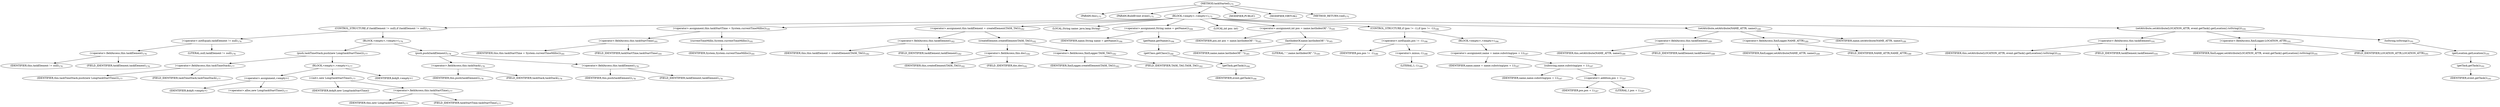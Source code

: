 digraph "taskStarted" {  
"419" [label = <(METHOD,taskStarted)<SUB>175</SUB>> ]
"420" [label = <(PARAM,this)<SUB>175</SUB>> ]
"421" [label = <(PARAM,BuildEvent event)<SUB>175</SUB>> ]
"422" [label = <(BLOCK,&lt;empty&gt;,&lt;empty&gt;)<SUB>175</SUB>> ]
"423" [label = <(CONTROL_STRUCTURE,if (taskElement != null),if (taskElement != null))<SUB>176</SUB>> ]
"424" [label = <(&lt;operator&gt;.notEquals,taskElement != null)<SUB>176</SUB>> ]
"425" [label = <(&lt;operator&gt;.fieldAccess,this.taskElement)<SUB>176</SUB>> ]
"426" [label = <(IDENTIFIER,this,taskElement != null)<SUB>176</SUB>> ]
"427" [label = <(FIELD_IDENTIFIER,taskElement,taskElement)<SUB>176</SUB>> ]
"428" [label = <(LITERAL,null,taskElement != null)<SUB>176</SUB>> ]
"429" [label = <(BLOCK,&lt;empty&gt;,&lt;empty&gt;)<SUB>176</SUB>> ]
"430" [label = <(push,taskTimeStack.push(new Long(taskStartTime)))<SUB>177</SUB>> ]
"431" [label = <(&lt;operator&gt;.fieldAccess,this.taskTimeStack)<SUB>177</SUB>> ]
"432" [label = <(IDENTIFIER,this,taskTimeStack.push(new Long(taskStartTime)))<SUB>177</SUB>> ]
"433" [label = <(FIELD_IDENTIFIER,taskTimeStack,taskTimeStack)<SUB>177</SUB>> ]
"434" [label = <(BLOCK,&lt;empty&gt;,&lt;empty&gt;)<SUB>177</SUB>> ]
"435" [label = <(&lt;operator&gt;.assignment,&lt;empty&gt;)> ]
"436" [label = <(IDENTIFIER,$obj9,&lt;empty&gt;)> ]
"437" [label = <(&lt;operator&gt;.alloc,new Long(taskStartTime))<SUB>177</SUB>> ]
"438" [label = <(&lt;init&gt;,new Long(taskStartTime))<SUB>177</SUB>> ]
"439" [label = <(IDENTIFIER,$obj9,new Long(taskStartTime))> ]
"440" [label = <(&lt;operator&gt;.fieldAccess,this.taskStartTime)<SUB>177</SUB>> ]
"441" [label = <(IDENTIFIER,this,new Long(taskStartTime))<SUB>177</SUB>> ]
"442" [label = <(FIELD_IDENTIFIER,taskStartTime,taskStartTime)<SUB>177</SUB>> ]
"443" [label = <(IDENTIFIER,$obj9,&lt;empty&gt;)> ]
"444" [label = <(push,push(taskElement))<SUB>178</SUB>> ]
"445" [label = <(&lt;operator&gt;.fieldAccess,this.taskStack)<SUB>178</SUB>> ]
"446" [label = <(IDENTIFIER,this,push(taskElement))<SUB>178</SUB>> ]
"447" [label = <(FIELD_IDENTIFIER,taskStack,taskStack)<SUB>178</SUB>> ]
"448" [label = <(&lt;operator&gt;.fieldAccess,this.taskElement)<SUB>178</SUB>> ]
"449" [label = <(IDENTIFIER,this,push(taskElement))<SUB>178</SUB>> ]
"450" [label = <(FIELD_IDENTIFIER,taskElement,taskElement)<SUB>178</SUB>> ]
"451" [label = <(&lt;operator&gt;.assignment,this.taskStartTime = System.currentTimeMillis())<SUB>181</SUB>> ]
"452" [label = <(&lt;operator&gt;.fieldAccess,this.taskStartTime)<SUB>181</SUB>> ]
"453" [label = <(IDENTIFIER,this,this.taskStartTime = System.currentTimeMillis())<SUB>181</SUB>> ]
"454" [label = <(FIELD_IDENTIFIER,taskStartTime,taskStartTime)<SUB>181</SUB>> ]
"455" [label = <(currentTimeMillis,System.currentTimeMillis())<SUB>181</SUB>> ]
"456" [label = <(IDENTIFIER,System,System.currentTimeMillis())<SUB>181</SUB>> ]
"457" [label = <(&lt;operator&gt;.assignment,this.taskElement = createElement(TASK_TAG))<SUB>182</SUB>> ]
"458" [label = <(&lt;operator&gt;.fieldAccess,this.taskElement)<SUB>182</SUB>> ]
"459" [label = <(IDENTIFIER,this,this.taskElement = createElement(TASK_TAG))<SUB>182</SUB>> ]
"460" [label = <(FIELD_IDENTIFIER,taskElement,taskElement)<SUB>182</SUB>> ]
"461" [label = <(createElement,createElement(TASK_TAG))<SUB>182</SUB>> ]
"462" [label = <(&lt;operator&gt;.fieldAccess,this.doc)<SUB>182</SUB>> ]
"463" [label = <(IDENTIFIER,this,createElement(TASK_TAG))<SUB>182</SUB>> ]
"464" [label = <(FIELD_IDENTIFIER,doc,doc)<SUB>182</SUB>> ]
"465" [label = <(&lt;operator&gt;.fieldAccess,XmlLogger.TASK_TAG)<SUB>182</SUB>> ]
"466" [label = <(IDENTIFIER,XmlLogger,createElement(TASK_TAG))<SUB>182</SUB>> ]
"467" [label = <(FIELD_IDENTIFIER,TASK_TAG,TASK_TAG)<SUB>182</SUB>> ]
"468" [label = <(LOCAL,String name: java.lang.String)> ]
"469" [label = <(&lt;operator&gt;.assignment,String name = getName())<SUB>184</SUB>> ]
"470" [label = <(IDENTIFIER,name,String name = getName())<SUB>184</SUB>> ]
"471" [label = <(getName,getName())<SUB>184</SUB>> ]
"472" [label = <(getClass,getClass())<SUB>184</SUB>> ]
"473" [label = <(getTask,getTask())<SUB>184</SUB>> ]
"474" [label = <(IDENTIFIER,event,getTask())<SUB>184</SUB>> ]
"475" [label = <(LOCAL,int pos: int)> ]
"476" [label = <(&lt;operator&gt;.assignment,int pos = name.lastIndexOf(&quot;.&quot;))<SUB>185</SUB>> ]
"477" [label = <(IDENTIFIER,pos,int pos = name.lastIndexOf(&quot;.&quot;))<SUB>185</SUB>> ]
"478" [label = <(lastIndexOf,name.lastIndexOf(&quot;.&quot;))<SUB>185</SUB>> ]
"479" [label = <(IDENTIFIER,name,name.lastIndexOf(&quot;.&quot;))<SUB>185</SUB>> ]
"480" [label = <(LITERAL,&quot;.&quot;,name.lastIndexOf(&quot;.&quot;))<SUB>185</SUB>> ]
"481" [label = <(CONTROL_STRUCTURE,if (pos != -1),if (pos != -1))<SUB>186</SUB>> ]
"482" [label = <(&lt;operator&gt;.notEquals,pos != -1)<SUB>186</SUB>> ]
"483" [label = <(IDENTIFIER,pos,pos != -1)<SUB>186</SUB>> ]
"484" [label = <(&lt;operator&gt;.minus,-1)<SUB>186</SUB>> ]
"485" [label = <(LITERAL,1,-1)<SUB>186</SUB>> ]
"486" [label = <(BLOCK,&lt;empty&gt;,&lt;empty&gt;)<SUB>186</SUB>> ]
"487" [label = <(&lt;operator&gt;.assignment,name = name.substring(pos + 1))<SUB>187</SUB>> ]
"488" [label = <(IDENTIFIER,name,name = name.substring(pos + 1))<SUB>187</SUB>> ]
"489" [label = <(substring,name.substring(pos + 1))<SUB>187</SUB>> ]
"490" [label = <(IDENTIFIER,name,name.substring(pos + 1))<SUB>187</SUB>> ]
"491" [label = <(&lt;operator&gt;.addition,pos + 1)<SUB>187</SUB>> ]
"492" [label = <(IDENTIFIER,pos,pos + 1)<SUB>187</SUB>> ]
"493" [label = <(LITERAL,1,pos + 1)<SUB>187</SUB>> ]
"494" [label = <(setAttribute,setAttribute(NAME_ATTR, name))<SUB>189</SUB>> ]
"495" [label = <(&lt;operator&gt;.fieldAccess,this.taskElement)<SUB>189</SUB>> ]
"496" [label = <(IDENTIFIER,this,setAttribute(NAME_ATTR, name))<SUB>189</SUB>> ]
"497" [label = <(FIELD_IDENTIFIER,taskElement,taskElement)<SUB>189</SUB>> ]
"498" [label = <(&lt;operator&gt;.fieldAccess,XmlLogger.NAME_ATTR)<SUB>189</SUB>> ]
"499" [label = <(IDENTIFIER,XmlLogger,setAttribute(NAME_ATTR, name))<SUB>189</SUB>> ]
"500" [label = <(FIELD_IDENTIFIER,NAME_ATTR,NAME_ATTR)<SUB>189</SUB>> ]
"501" [label = <(IDENTIFIER,name,setAttribute(NAME_ATTR, name))<SUB>189</SUB>> ]
"502" [label = <(setAttribute,setAttribute(LOCATION_ATTR, event.getTask().getLocation().toString()))<SUB>191</SUB>> ]
"503" [label = <(&lt;operator&gt;.fieldAccess,this.taskElement)<SUB>191</SUB>> ]
"504" [label = <(IDENTIFIER,this,setAttribute(LOCATION_ATTR, event.getTask().getLocation().toString()))<SUB>191</SUB>> ]
"505" [label = <(FIELD_IDENTIFIER,taskElement,taskElement)<SUB>191</SUB>> ]
"506" [label = <(&lt;operator&gt;.fieldAccess,XmlLogger.LOCATION_ATTR)<SUB>191</SUB>> ]
"507" [label = <(IDENTIFIER,XmlLogger,setAttribute(LOCATION_ATTR, event.getTask().getLocation().toString()))<SUB>191</SUB>> ]
"508" [label = <(FIELD_IDENTIFIER,LOCATION_ATTR,LOCATION_ATTR)<SUB>191</SUB>> ]
"509" [label = <(toString,toString())<SUB>191</SUB>> ]
"510" [label = <(getLocation,getLocation())<SUB>191</SUB>> ]
"511" [label = <(getTask,getTask())<SUB>191</SUB>> ]
"512" [label = <(IDENTIFIER,event,getTask())<SUB>191</SUB>> ]
"513" [label = <(MODIFIER,PUBLIC)> ]
"514" [label = <(MODIFIER,VIRTUAL)> ]
"515" [label = <(METHOD_RETURN,void)<SUB>175</SUB>> ]
  "419" -> "420" 
  "419" -> "421" 
  "419" -> "422" 
  "419" -> "513" 
  "419" -> "514" 
  "419" -> "515" 
  "422" -> "423" 
  "422" -> "451" 
  "422" -> "457" 
  "422" -> "468" 
  "422" -> "469" 
  "422" -> "475" 
  "422" -> "476" 
  "422" -> "481" 
  "422" -> "494" 
  "422" -> "502" 
  "423" -> "424" 
  "423" -> "429" 
  "424" -> "425" 
  "424" -> "428" 
  "425" -> "426" 
  "425" -> "427" 
  "429" -> "430" 
  "429" -> "444" 
  "430" -> "431" 
  "430" -> "434" 
  "431" -> "432" 
  "431" -> "433" 
  "434" -> "435" 
  "434" -> "438" 
  "434" -> "443" 
  "435" -> "436" 
  "435" -> "437" 
  "438" -> "439" 
  "438" -> "440" 
  "440" -> "441" 
  "440" -> "442" 
  "444" -> "445" 
  "444" -> "448" 
  "445" -> "446" 
  "445" -> "447" 
  "448" -> "449" 
  "448" -> "450" 
  "451" -> "452" 
  "451" -> "455" 
  "452" -> "453" 
  "452" -> "454" 
  "455" -> "456" 
  "457" -> "458" 
  "457" -> "461" 
  "458" -> "459" 
  "458" -> "460" 
  "461" -> "462" 
  "461" -> "465" 
  "462" -> "463" 
  "462" -> "464" 
  "465" -> "466" 
  "465" -> "467" 
  "469" -> "470" 
  "469" -> "471" 
  "471" -> "472" 
  "472" -> "473" 
  "473" -> "474" 
  "476" -> "477" 
  "476" -> "478" 
  "478" -> "479" 
  "478" -> "480" 
  "481" -> "482" 
  "481" -> "486" 
  "482" -> "483" 
  "482" -> "484" 
  "484" -> "485" 
  "486" -> "487" 
  "487" -> "488" 
  "487" -> "489" 
  "489" -> "490" 
  "489" -> "491" 
  "491" -> "492" 
  "491" -> "493" 
  "494" -> "495" 
  "494" -> "498" 
  "494" -> "501" 
  "495" -> "496" 
  "495" -> "497" 
  "498" -> "499" 
  "498" -> "500" 
  "502" -> "503" 
  "502" -> "506" 
  "502" -> "509" 
  "503" -> "504" 
  "503" -> "505" 
  "506" -> "507" 
  "506" -> "508" 
  "509" -> "510" 
  "510" -> "511" 
  "511" -> "512" 
}
